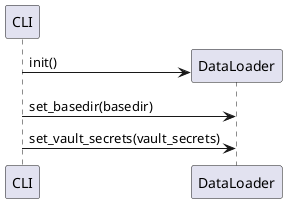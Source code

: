 @startuml
participant CLI
create DataLoader
CLI -> DataLoader: init()
CLI -> DataLoader: set_basedir(basedir)
CLI -> DataLoader: set_vault_secrets(vault_secrets)
@enduml